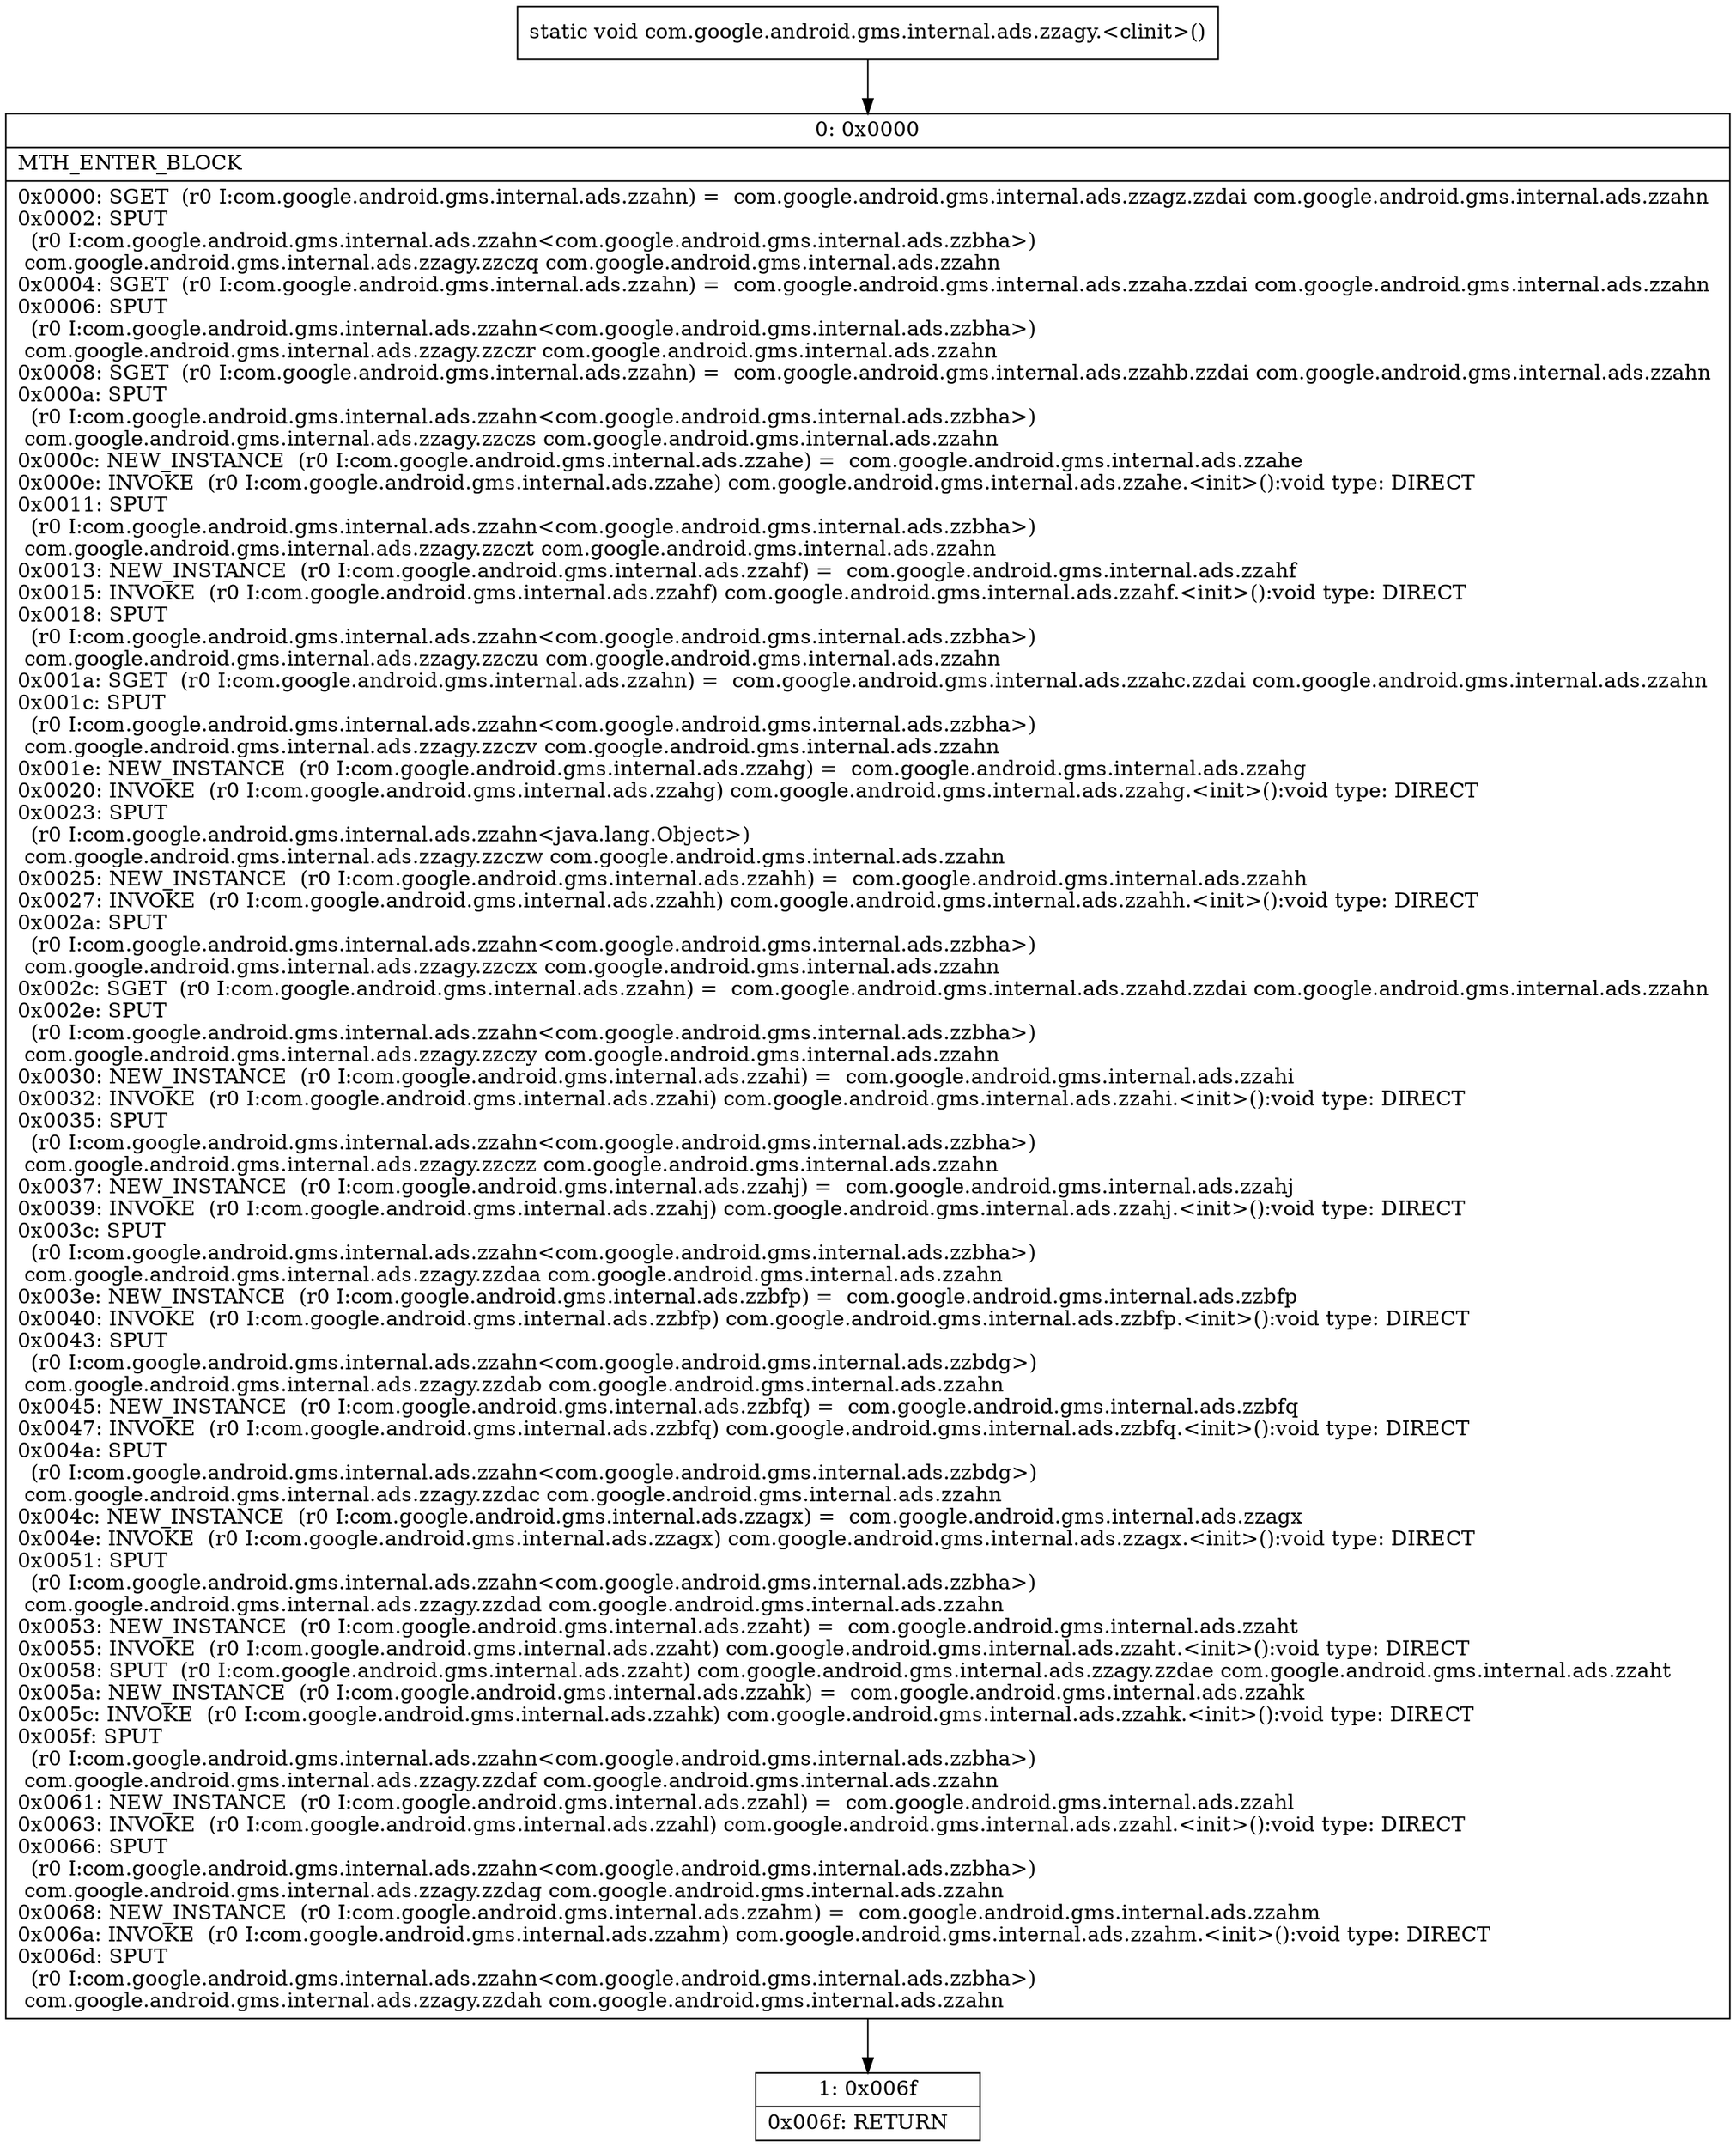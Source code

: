 digraph "CFG forcom.google.android.gms.internal.ads.zzagy.\<clinit\>()V" {
Node_0 [shape=record,label="{0\:\ 0x0000|MTH_ENTER_BLOCK\l|0x0000: SGET  (r0 I:com.google.android.gms.internal.ads.zzahn) =  com.google.android.gms.internal.ads.zzagz.zzdai com.google.android.gms.internal.ads.zzahn \l0x0002: SPUT  \l  (r0 I:com.google.android.gms.internal.ads.zzahn\<com.google.android.gms.internal.ads.zzbha\>)\l com.google.android.gms.internal.ads.zzagy.zzczq com.google.android.gms.internal.ads.zzahn \l0x0004: SGET  (r0 I:com.google.android.gms.internal.ads.zzahn) =  com.google.android.gms.internal.ads.zzaha.zzdai com.google.android.gms.internal.ads.zzahn \l0x0006: SPUT  \l  (r0 I:com.google.android.gms.internal.ads.zzahn\<com.google.android.gms.internal.ads.zzbha\>)\l com.google.android.gms.internal.ads.zzagy.zzczr com.google.android.gms.internal.ads.zzahn \l0x0008: SGET  (r0 I:com.google.android.gms.internal.ads.zzahn) =  com.google.android.gms.internal.ads.zzahb.zzdai com.google.android.gms.internal.ads.zzahn \l0x000a: SPUT  \l  (r0 I:com.google.android.gms.internal.ads.zzahn\<com.google.android.gms.internal.ads.zzbha\>)\l com.google.android.gms.internal.ads.zzagy.zzczs com.google.android.gms.internal.ads.zzahn \l0x000c: NEW_INSTANCE  (r0 I:com.google.android.gms.internal.ads.zzahe) =  com.google.android.gms.internal.ads.zzahe \l0x000e: INVOKE  (r0 I:com.google.android.gms.internal.ads.zzahe) com.google.android.gms.internal.ads.zzahe.\<init\>():void type: DIRECT \l0x0011: SPUT  \l  (r0 I:com.google.android.gms.internal.ads.zzahn\<com.google.android.gms.internal.ads.zzbha\>)\l com.google.android.gms.internal.ads.zzagy.zzczt com.google.android.gms.internal.ads.zzahn \l0x0013: NEW_INSTANCE  (r0 I:com.google.android.gms.internal.ads.zzahf) =  com.google.android.gms.internal.ads.zzahf \l0x0015: INVOKE  (r0 I:com.google.android.gms.internal.ads.zzahf) com.google.android.gms.internal.ads.zzahf.\<init\>():void type: DIRECT \l0x0018: SPUT  \l  (r0 I:com.google.android.gms.internal.ads.zzahn\<com.google.android.gms.internal.ads.zzbha\>)\l com.google.android.gms.internal.ads.zzagy.zzczu com.google.android.gms.internal.ads.zzahn \l0x001a: SGET  (r0 I:com.google.android.gms.internal.ads.zzahn) =  com.google.android.gms.internal.ads.zzahc.zzdai com.google.android.gms.internal.ads.zzahn \l0x001c: SPUT  \l  (r0 I:com.google.android.gms.internal.ads.zzahn\<com.google.android.gms.internal.ads.zzbha\>)\l com.google.android.gms.internal.ads.zzagy.zzczv com.google.android.gms.internal.ads.zzahn \l0x001e: NEW_INSTANCE  (r0 I:com.google.android.gms.internal.ads.zzahg) =  com.google.android.gms.internal.ads.zzahg \l0x0020: INVOKE  (r0 I:com.google.android.gms.internal.ads.zzahg) com.google.android.gms.internal.ads.zzahg.\<init\>():void type: DIRECT \l0x0023: SPUT  \l  (r0 I:com.google.android.gms.internal.ads.zzahn\<java.lang.Object\>)\l com.google.android.gms.internal.ads.zzagy.zzczw com.google.android.gms.internal.ads.zzahn \l0x0025: NEW_INSTANCE  (r0 I:com.google.android.gms.internal.ads.zzahh) =  com.google.android.gms.internal.ads.zzahh \l0x0027: INVOKE  (r0 I:com.google.android.gms.internal.ads.zzahh) com.google.android.gms.internal.ads.zzahh.\<init\>():void type: DIRECT \l0x002a: SPUT  \l  (r0 I:com.google.android.gms.internal.ads.zzahn\<com.google.android.gms.internal.ads.zzbha\>)\l com.google.android.gms.internal.ads.zzagy.zzczx com.google.android.gms.internal.ads.zzahn \l0x002c: SGET  (r0 I:com.google.android.gms.internal.ads.zzahn) =  com.google.android.gms.internal.ads.zzahd.zzdai com.google.android.gms.internal.ads.zzahn \l0x002e: SPUT  \l  (r0 I:com.google.android.gms.internal.ads.zzahn\<com.google.android.gms.internal.ads.zzbha\>)\l com.google.android.gms.internal.ads.zzagy.zzczy com.google.android.gms.internal.ads.zzahn \l0x0030: NEW_INSTANCE  (r0 I:com.google.android.gms.internal.ads.zzahi) =  com.google.android.gms.internal.ads.zzahi \l0x0032: INVOKE  (r0 I:com.google.android.gms.internal.ads.zzahi) com.google.android.gms.internal.ads.zzahi.\<init\>():void type: DIRECT \l0x0035: SPUT  \l  (r0 I:com.google.android.gms.internal.ads.zzahn\<com.google.android.gms.internal.ads.zzbha\>)\l com.google.android.gms.internal.ads.zzagy.zzczz com.google.android.gms.internal.ads.zzahn \l0x0037: NEW_INSTANCE  (r0 I:com.google.android.gms.internal.ads.zzahj) =  com.google.android.gms.internal.ads.zzahj \l0x0039: INVOKE  (r0 I:com.google.android.gms.internal.ads.zzahj) com.google.android.gms.internal.ads.zzahj.\<init\>():void type: DIRECT \l0x003c: SPUT  \l  (r0 I:com.google.android.gms.internal.ads.zzahn\<com.google.android.gms.internal.ads.zzbha\>)\l com.google.android.gms.internal.ads.zzagy.zzdaa com.google.android.gms.internal.ads.zzahn \l0x003e: NEW_INSTANCE  (r0 I:com.google.android.gms.internal.ads.zzbfp) =  com.google.android.gms.internal.ads.zzbfp \l0x0040: INVOKE  (r0 I:com.google.android.gms.internal.ads.zzbfp) com.google.android.gms.internal.ads.zzbfp.\<init\>():void type: DIRECT \l0x0043: SPUT  \l  (r0 I:com.google.android.gms.internal.ads.zzahn\<com.google.android.gms.internal.ads.zzbdg\>)\l com.google.android.gms.internal.ads.zzagy.zzdab com.google.android.gms.internal.ads.zzahn \l0x0045: NEW_INSTANCE  (r0 I:com.google.android.gms.internal.ads.zzbfq) =  com.google.android.gms.internal.ads.zzbfq \l0x0047: INVOKE  (r0 I:com.google.android.gms.internal.ads.zzbfq) com.google.android.gms.internal.ads.zzbfq.\<init\>():void type: DIRECT \l0x004a: SPUT  \l  (r0 I:com.google.android.gms.internal.ads.zzahn\<com.google.android.gms.internal.ads.zzbdg\>)\l com.google.android.gms.internal.ads.zzagy.zzdac com.google.android.gms.internal.ads.zzahn \l0x004c: NEW_INSTANCE  (r0 I:com.google.android.gms.internal.ads.zzagx) =  com.google.android.gms.internal.ads.zzagx \l0x004e: INVOKE  (r0 I:com.google.android.gms.internal.ads.zzagx) com.google.android.gms.internal.ads.zzagx.\<init\>():void type: DIRECT \l0x0051: SPUT  \l  (r0 I:com.google.android.gms.internal.ads.zzahn\<com.google.android.gms.internal.ads.zzbha\>)\l com.google.android.gms.internal.ads.zzagy.zzdad com.google.android.gms.internal.ads.zzahn \l0x0053: NEW_INSTANCE  (r0 I:com.google.android.gms.internal.ads.zzaht) =  com.google.android.gms.internal.ads.zzaht \l0x0055: INVOKE  (r0 I:com.google.android.gms.internal.ads.zzaht) com.google.android.gms.internal.ads.zzaht.\<init\>():void type: DIRECT \l0x0058: SPUT  (r0 I:com.google.android.gms.internal.ads.zzaht) com.google.android.gms.internal.ads.zzagy.zzdae com.google.android.gms.internal.ads.zzaht \l0x005a: NEW_INSTANCE  (r0 I:com.google.android.gms.internal.ads.zzahk) =  com.google.android.gms.internal.ads.zzahk \l0x005c: INVOKE  (r0 I:com.google.android.gms.internal.ads.zzahk) com.google.android.gms.internal.ads.zzahk.\<init\>():void type: DIRECT \l0x005f: SPUT  \l  (r0 I:com.google.android.gms.internal.ads.zzahn\<com.google.android.gms.internal.ads.zzbha\>)\l com.google.android.gms.internal.ads.zzagy.zzdaf com.google.android.gms.internal.ads.zzahn \l0x0061: NEW_INSTANCE  (r0 I:com.google.android.gms.internal.ads.zzahl) =  com.google.android.gms.internal.ads.zzahl \l0x0063: INVOKE  (r0 I:com.google.android.gms.internal.ads.zzahl) com.google.android.gms.internal.ads.zzahl.\<init\>():void type: DIRECT \l0x0066: SPUT  \l  (r0 I:com.google.android.gms.internal.ads.zzahn\<com.google.android.gms.internal.ads.zzbha\>)\l com.google.android.gms.internal.ads.zzagy.zzdag com.google.android.gms.internal.ads.zzahn \l0x0068: NEW_INSTANCE  (r0 I:com.google.android.gms.internal.ads.zzahm) =  com.google.android.gms.internal.ads.zzahm \l0x006a: INVOKE  (r0 I:com.google.android.gms.internal.ads.zzahm) com.google.android.gms.internal.ads.zzahm.\<init\>():void type: DIRECT \l0x006d: SPUT  \l  (r0 I:com.google.android.gms.internal.ads.zzahn\<com.google.android.gms.internal.ads.zzbha\>)\l com.google.android.gms.internal.ads.zzagy.zzdah com.google.android.gms.internal.ads.zzahn \l}"];
Node_1 [shape=record,label="{1\:\ 0x006f|0x006f: RETURN   \l}"];
MethodNode[shape=record,label="{static void com.google.android.gms.internal.ads.zzagy.\<clinit\>() }"];
MethodNode -> Node_0;
Node_0 -> Node_1;
}

